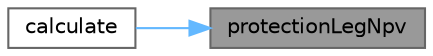 digraph "protectionLegNpv"
{
 // INTERACTIVE_SVG=YES
 // LATEX_PDF_SIZE
  bgcolor="transparent";
  edge [fontname=Helvetica,fontsize=10,labelfontname=Helvetica,labelfontsize=10];
  node [fontname=Helvetica,fontsize=10,shape=box,height=0.2,width=0.4];
  rankdir="RL";
  Node1 [label="protectionLegNpv",height=0.2,width=0.4,color="gray40", fillcolor="grey60", style="filled", fontcolor="black",tooltip=" "];
  Node1 -> Node2 [dir="back",color="steelblue1",style="solid"];
  Node2 [label="calculate",height=0.2,width=0.4,color="grey40", fillcolor="white", style="filled",URL="$classore_1_1data_1_1_risk_participation_agreement_base_engine.html#a61eb1a24e5329ccc296715a40dc3a19a",tooltip=" "];
}
